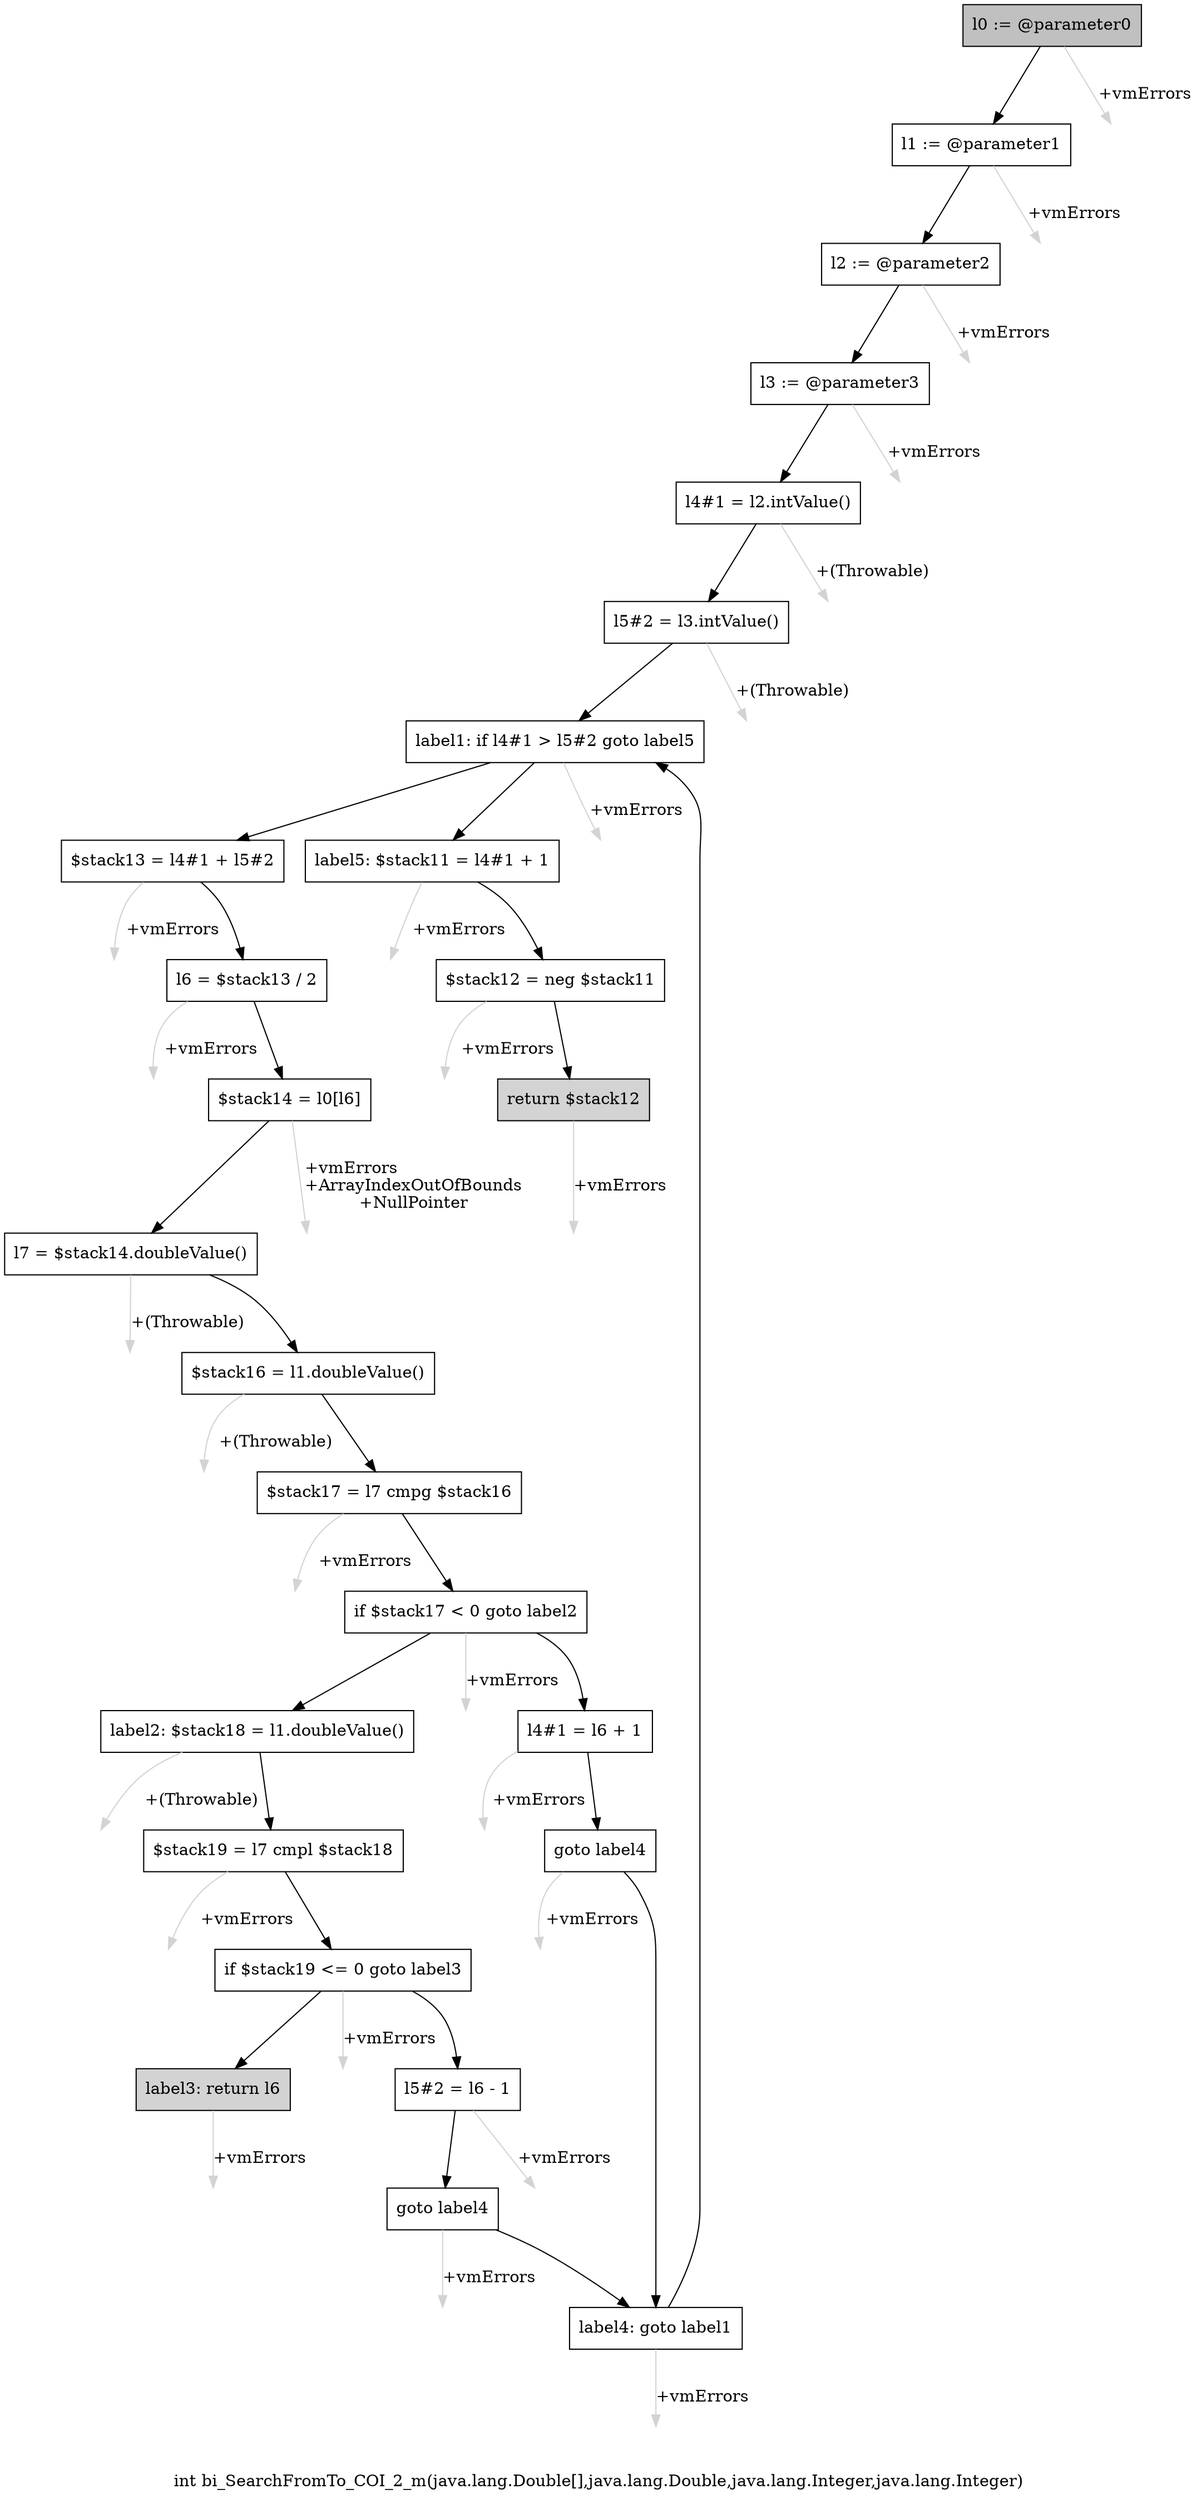 digraph "int bi_SearchFromTo_COI_2_m(java.lang.Double[],java.lang.Double,java.lang.Integer,java.lang.Integer)" {
    label="int bi_SearchFromTo_COI_2_m(java.lang.Double[],java.lang.Double,java.lang.Integer,java.lang.Integer)";
    node [shape=box];
    "0" [style=filled,fillcolor=gray,label="l0 := @parameter0",];
    "1" [label="l1 := @parameter1",];
    "0"->"1" [color=black,];
    "26" [style=invis,label="Esc",];
    "0"->"26" [color=lightgray,label="\l+vmErrors",];
    "2" [label="l2 := @parameter2",];
    "1"->"2" [color=black,];
    "27" [style=invis,label="Esc",];
    "1"->"27" [color=lightgray,label="\l+vmErrors",];
    "3" [label="l3 := @parameter3",];
    "2"->"3" [color=black,];
    "28" [style=invis,label="Esc",];
    "2"->"28" [color=lightgray,label="\l+vmErrors",];
    "4" [label="l4#1 = l2.intValue()",];
    "3"->"4" [color=black,];
    "29" [style=invis,label="Esc",];
    "3"->"29" [color=lightgray,label="\l+vmErrors",];
    "5" [label="l5#2 = l3.intValue()",];
    "4"->"5" [color=black,];
    "30" [style=invis,label="Esc",];
    "4"->"30" [color=lightgray,label="\l+(Throwable)",];
    "6" [label="label1: if l4#1 > l5#2 goto label5",];
    "5"->"6" [color=black,];
    "31" [style=invis,label="Esc",];
    "5"->"31" [color=lightgray,label="\l+(Throwable)",];
    "7" [label="$stack13 = l4#1 + l5#2",];
    "6"->"7" [color=black,];
    "23" [label="label5: $stack11 = l4#1 + 1",];
    "6"->"23" [color=black,];
    "32" [style=invis,label="Esc",];
    "6"->"32" [color=lightgray,label="\l+vmErrors",];
    "8" [label="l6 = $stack13 / 2",];
    "7"->"8" [color=black,];
    "33" [style=invis,label="Esc",];
    "7"->"33" [color=lightgray,label="\l+vmErrors",];
    "9" [label="$stack14 = l0[l6]",];
    "8"->"9" [color=black,];
    "34" [style=invis,label="Esc",];
    "8"->"34" [color=lightgray,label="\l+vmErrors",];
    "10" [label="l7 = $stack14.doubleValue()",];
    "9"->"10" [color=black,];
    "35" [style=invis,label="Esc",];
    "9"->"35" [color=lightgray,label="\l+vmErrors\l+ArrayIndexOutOfBounds\l+NullPointer",];
    "11" [label="$stack16 = l1.doubleValue()",];
    "10"->"11" [color=black,];
    "36" [style=invis,label="Esc",];
    "10"->"36" [color=lightgray,label="\l+(Throwable)",];
    "12" [label="$stack17 = l7 cmpg $stack16",];
    "11"->"12" [color=black,];
    "37" [style=invis,label="Esc",];
    "11"->"37" [color=lightgray,label="\l+(Throwable)",];
    "13" [label="if $stack17 < 0 goto label2",];
    "12"->"13" [color=black,];
    "38" [style=invis,label="Esc",];
    "12"->"38" [color=lightgray,label="\l+vmErrors",];
    "14" [label="l4#1 = l6 + 1",];
    "13"->"14" [color=black,];
    "16" [label="label2: $stack18 = l1.doubleValue()",];
    "13"->"16" [color=black,];
    "39" [style=invis,label="Esc",];
    "13"->"39" [color=lightgray,label="\l+vmErrors",];
    "15" [label="goto label4",];
    "14"->"15" [color=black,];
    "40" [style=invis,label="Esc",];
    "14"->"40" [color=lightgray,label="\l+vmErrors",];
    "22" [label="label4: goto label1",];
    "15"->"22" [color=black,];
    "41" [style=invis,label="Esc",];
    "15"->"41" [color=lightgray,label="\l+vmErrors",];
    "17" [label="$stack19 = l7 cmpl $stack18",];
    "16"->"17" [color=black,];
    "42" [style=invis,label="Esc",];
    "16"->"42" [color=lightgray,label="\l+(Throwable)",];
    "18" [label="if $stack19 <= 0 goto label3",];
    "17"->"18" [color=black,];
    "43" [style=invis,label="Esc",];
    "17"->"43" [color=lightgray,label="\l+vmErrors",];
    "19" [label="l5#2 = l6 - 1",];
    "18"->"19" [color=black,];
    "21" [style=filled,fillcolor=lightgray,label="label3: return l6",];
    "18"->"21" [color=black,];
    "44" [style=invis,label="Esc",];
    "18"->"44" [color=lightgray,label="\l+vmErrors",];
    "20" [label="goto label4",];
    "19"->"20" [color=black,];
    "45" [style=invis,label="Esc",];
    "19"->"45" [color=lightgray,label="\l+vmErrors",];
    "20"->"22" [color=black,];
    "46" [style=invis,label="Esc",];
    "20"->"46" [color=lightgray,label="\l+vmErrors",];
    "47" [style=invis,label="Esc",];
    "21"->"47" [color=lightgray,label="\l+vmErrors",];
    "22"->"6" [color=black,];
    "48" [style=invis,label="Esc",];
    "22"->"48" [color=lightgray,label="\l+vmErrors",];
    "24" [label="$stack12 = neg $stack11",];
    "23"->"24" [color=black,];
    "49" [style=invis,label="Esc",];
    "23"->"49" [color=lightgray,label="\l+vmErrors",];
    "25" [style=filled,fillcolor=lightgray,label="return $stack12",];
    "24"->"25" [color=black,];
    "50" [style=invis,label="Esc",];
    "24"->"50" [color=lightgray,label="\l+vmErrors",];
    "51" [style=invis,label="Esc",];
    "25"->"51" [color=lightgray,label="\l+vmErrors",];
}
